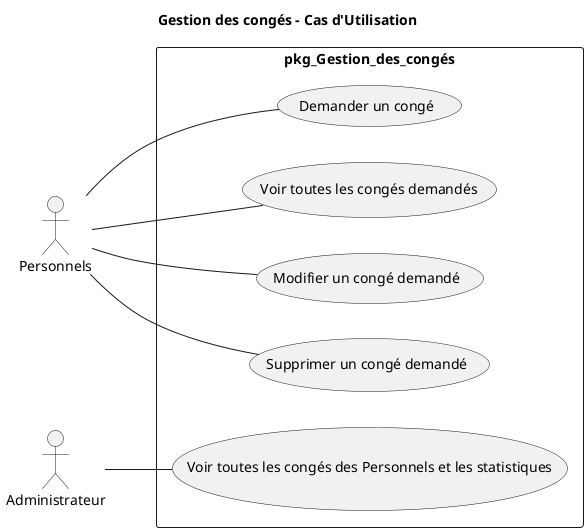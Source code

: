 @startuml
title Gestion des congés - Cas d'Utilisation
left to right direction
actor Personnels as U
actor Administrateur as A

rectangle "pkg_Gestion_des_congés" {
    usecase UC1 as "Demander un congé"
    usecase UC2 as "Voir toutes les congés demandés"
    usecase UC3 as "Modifier un congé demandé"
    usecase UC4 as "Supprimer un congé demandé"
    
    usecase UC5 as "Voir toutes les congés des Personnels et les statistiques"

}

U -- UC1 : ""
U -- UC2 : ""
U -- UC3 : ""
U -- UC4 : ""

A -- UC5 : ""

@enduml
